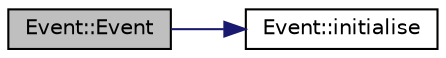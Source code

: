 digraph "Event::Event"
{
 // LATEX_PDF_SIZE
  edge [fontname="Helvetica",fontsize="10",labelfontname="Helvetica",labelfontsize="10"];
  node [fontname="Helvetica",fontsize="10",shape=record];
  rankdir="LR";
  Node1 [label="Event::Event",height=0.2,width=0.4,color="black", fillcolor="grey75", style="filled", fontcolor="black",tooltip=" "];
  Node1 -> Node2 [color="midnightblue",fontsize="10",style="solid",fontname="Helvetica"];
  Node2 [label="Event::initialise",height=0.2,width=0.4,color="black", fillcolor="white", style="filled",URL="$class_event.html#a111171bf2aae348d630dc97a4e17d908",tooltip=" "];
}
